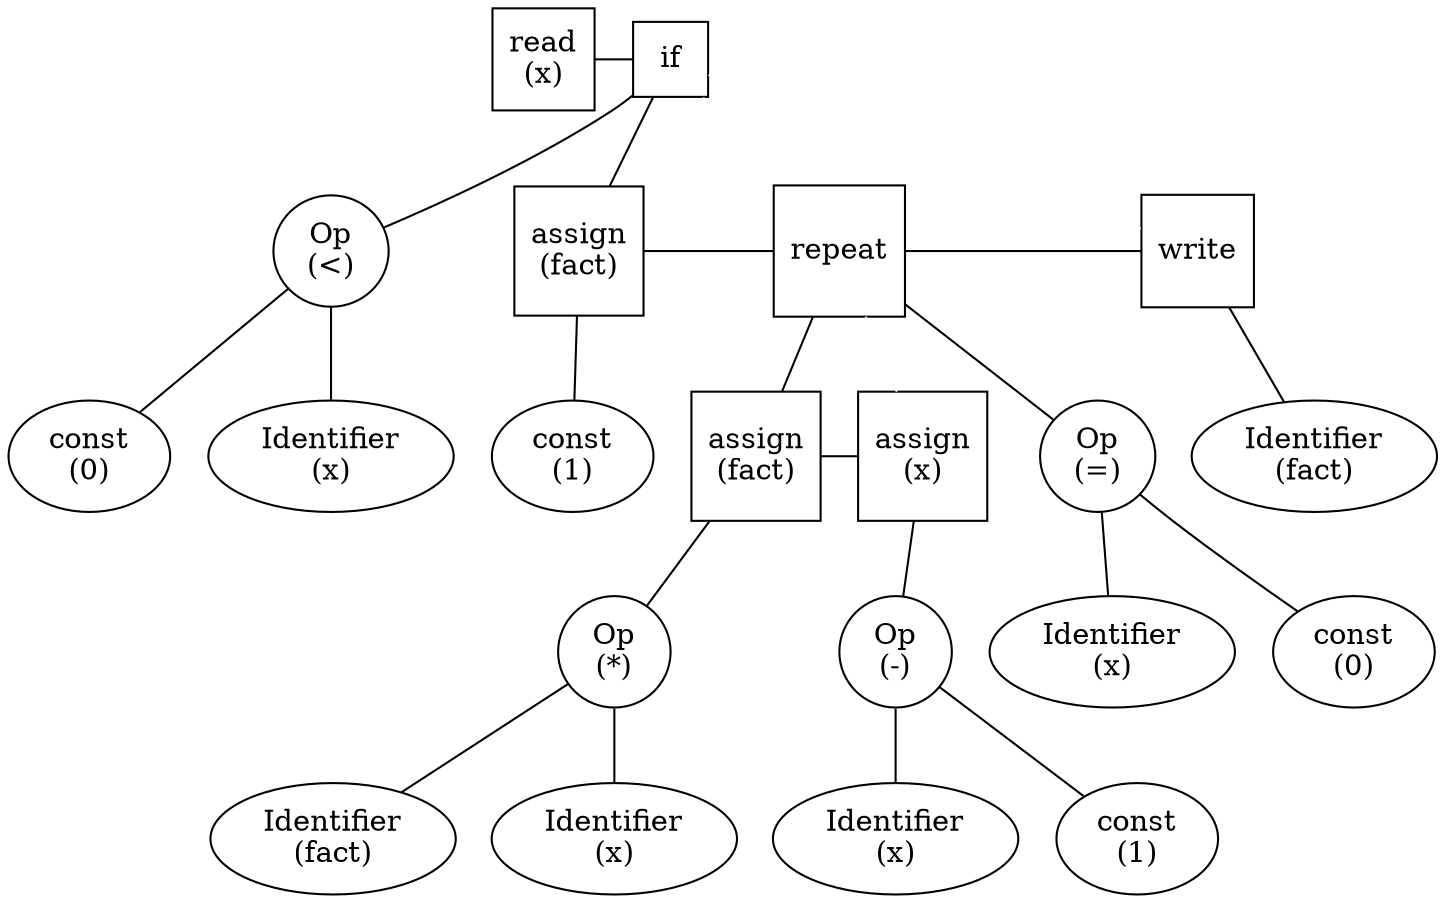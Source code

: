 // Syntax Tree
graph {
	1 [label="read
(x)" shape=square]
	2 [label=if shape=square]
	3 [label="const
(0)"]
	4 [label="Op
(<)"]
	5 [label="Identifier
(x)"]
	6 [label="assign
(fact)" shape=square]
	7 [label="const
(1)"]
	8 [label=repeat shape=square]
	9 [label="assign
(fact)" shape=square]
	10 [label="Identifier
(fact)"]
	11 [label="Op
(*)"]
	12 [label="Identifier
(x)"]
	13 [label="assign
(x)" shape=square]
	14 [label="Identifier
(x)"]
	15 [label="Op
(-)"]
	16 [label="const
(1)"]
	17 [label="Identifier
(x)"]
	18 [label="Op
(=)"]
	19 [label="const
(0)"]
	20 [label=write shape=square]
	21 [label="Identifier
(fact)"]
	4 -- 3
	2 -- 4
	4 -- 5
	2 -- 6
	6 -- 7
	2 -- 8 [color=white style=dashed]
	8 -- 9
	11 -- 10
	9 -- 11
	11 -- 12
	8 -- 13 [color=white style=dashed]
	15 -- 14
	13 -- 15
	15 -- 16
	18 -- 17
	8 -- 18
	18 -- 19
	2 -- 20 [color=white style=dashed]
	20 -- 21
	1 -- 2 [constraint=false]
	6 -- 8 [constraint=false]
	8 -- 20 [constraint=false]
	9 -- 13 [constraint=false]
}
